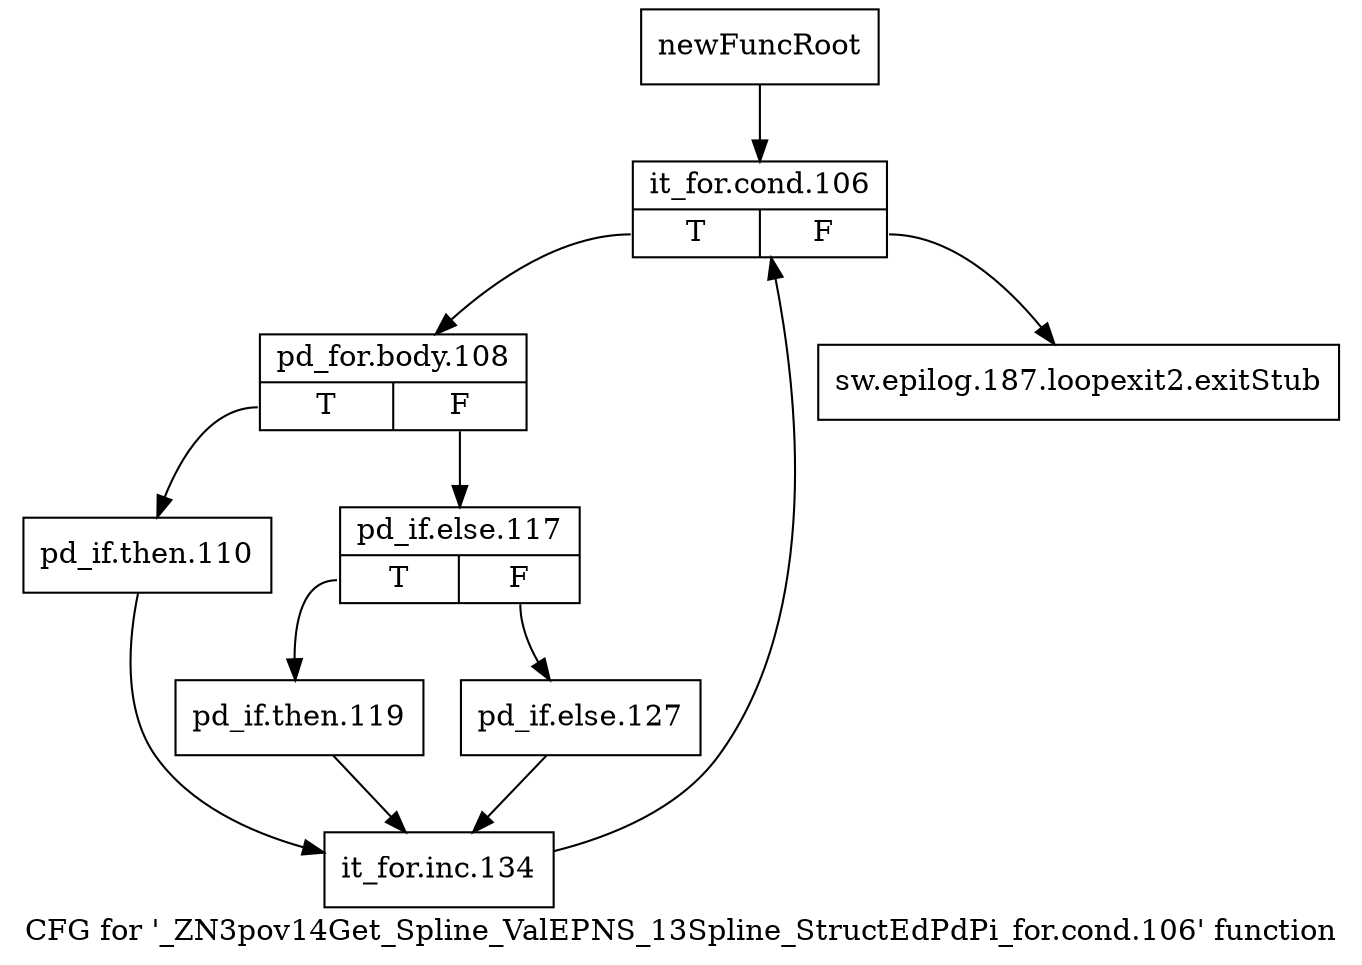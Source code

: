 digraph "CFG for '_ZN3pov14Get_Spline_ValEPNS_13Spline_StructEdPdPi_for.cond.106' function" {
	label="CFG for '_ZN3pov14Get_Spline_ValEPNS_13Spline_StructEdPdPi_for.cond.106' function";

	Node0x24a8c00 [shape=record,label="{newFuncRoot}"];
	Node0x24a8c00 -> Node0x24a8ca0;
	Node0x24a8c50 [shape=record,label="{sw.epilog.187.loopexit2.exitStub}"];
	Node0x24a8ca0 [shape=record,label="{it_for.cond.106|{<s0>T|<s1>F}}"];
	Node0x24a8ca0:s0 -> Node0x24a8cf0;
	Node0x24a8ca0:s1 -> Node0x24a8c50;
	Node0x24a8cf0 [shape=record,label="{pd_for.body.108|{<s0>T|<s1>F}}"];
	Node0x24a8cf0:s0 -> Node0x24a8e30;
	Node0x24a8cf0:s1 -> Node0x24a8d40;
	Node0x24a8d40 [shape=record,label="{pd_if.else.117|{<s0>T|<s1>F}}"];
	Node0x24a8d40:s0 -> Node0x24a8de0;
	Node0x24a8d40:s1 -> Node0x24a8d90;
	Node0x24a8d90 [shape=record,label="{pd_if.else.127}"];
	Node0x24a8d90 -> Node0x24a8e80;
	Node0x24a8de0 [shape=record,label="{pd_if.then.119}"];
	Node0x24a8de0 -> Node0x24a8e80;
	Node0x24a8e30 [shape=record,label="{pd_if.then.110}"];
	Node0x24a8e30 -> Node0x24a8e80;
	Node0x24a8e80 [shape=record,label="{it_for.inc.134}"];
	Node0x24a8e80 -> Node0x24a8ca0;
}
